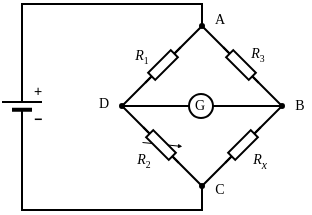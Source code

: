 <mxfile version="21.3.6" type="device">
  <diagram name="Page-1" id="r4PCnTxxRcRHavYgq4yR">
    <mxGraphModel dx="182" dy="107" grid="0" gridSize="10" guides="1" tooltips="1" connect="1" arrows="1" fold="1" page="1" pageScale="1" pageWidth="827" pageHeight="1169" math="0" shadow="0">
      <root>
        <mxCell id="0" />
        <mxCell id="1" parent="0" />
        <mxCell id="7O3BDqWuoncD80lLXMxI-25" value="" style="group" vertex="1" connectable="0" parent="1">
          <mxGeometry x="320" y="149" width="154" height="103" as="geometry" />
        </mxCell>
        <mxCell id="-Xxs_azRkOscbqEJK34X-1" value="" style="shape=sortShape;perimeter=rhombusPerimeter;whiteSpace=wrap;html=1;" parent="7O3BDqWuoncD80lLXMxI-25" vertex="1">
          <mxGeometry x="60" y="11" width="80" height="80" as="geometry" />
        </mxCell>
        <mxCell id="7O3BDqWuoncD80lLXMxI-22" value="" style="endArrow=block;html=1;rounded=0;endFill=1;endSize=1;startSize=5;strokeWidth=0.5;" edge="1" parent="7O3BDqWuoncD80lLXMxI-25">
          <mxGeometry width="50" height="50" relative="1" as="geometry">
            <mxPoint x="70" y="69" as="sourcePoint" />
            <mxPoint x="90" y="71" as="targetPoint" />
          </mxGeometry>
        </mxCell>
        <mxCell id="-Xxs_azRkOscbqEJK34X-14" style="edgeStyle=orthogonalEdgeStyle;rounded=0;orthogonalLoop=1;jettySize=auto;html=1;exitX=0.5;exitY=1;exitDx=0;exitDy=0;endArrow=none;endFill=0;" parent="7O3BDqWuoncD80lLXMxI-25" source="-Xxs_azRkOscbqEJK34X-1" edge="1">
          <mxGeometry relative="1" as="geometry">
            <mxPoint x="10" y="53" as="targetPoint" />
            <Array as="points">
              <mxPoint x="100" y="103" />
              <mxPoint x="10" y="103" />
            </Array>
          </mxGeometry>
        </mxCell>
        <mxCell id="-Xxs_azRkOscbqEJK34X-16" style="edgeStyle=orthogonalEdgeStyle;rounded=0;orthogonalLoop=1;jettySize=auto;html=1;exitX=0.5;exitY=0;exitDx=0;exitDy=0;endArrow=none;endFill=0;" parent="7O3BDqWuoncD80lLXMxI-25" source="-Xxs_azRkOscbqEJK34X-1" edge="1">
          <mxGeometry relative="1" as="geometry">
            <mxPoint x="10" y="49" as="targetPoint" />
            <Array as="points">
              <mxPoint x="100" />
              <mxPoint x="10" />
            </Array>
          </mxGeometry>
        </mxCell>
        <mxCell id="-Xxs_azRkOscbqEJK34X-4" value="" style="endArrow=none;html=1;rounded=0;" parent="7O3BDqWuoncD80lLXMxI-25" edge="1">
          <mxGeometry width="50" height="50" relative="1" as="geometry">
            <mxPoint x="20" y="49" as="sourcePoint" />
            <mxPoint y="49" as="targetPoint" />
          </mxGeometry>
        </mxCell>
        <mxCell id="-Xxs_azRkOscbqEJK34X-5" value="" style="endArrow=none;html=1;rounded=0;jumpSize=3;endSize=3;strokeWidth=2;" parent="7O3BDqWuoncD80lLXMxI-25" edge="1">
          <mxGeometry width="50" height="50" relative="1" as="geometry">
            <mxPoint x="15" y="52.88" as="sourcePoint" />
            <mxPoint x="5" y="52.88" as="targetPoint" />
          </mxGeometry>
        </mxCell>
        <mxCell id="-Xxs_azRkOscbqEJK34X-23" value="" style="ellipse;whiteSpace=wrap;html=1;aspect=fixed;fillColor=#000000;" parent="7O3BDqWuoncD80lLXMxI-25" vertex="1">
          <mxGeometry x="59" y="50" width="2" height="2" as="geometry" />
        </mxCell>
        <mxCell id="-Xxs_azRkOscbqEJK34X-24" value="" style="ellipse;whiteSpace=wrap;html=1;aspect=fixed;fillColor=#000000;" parent="7O3BDqWuoncD80lLXMxI-25" vertex="1">
          <mxGeometry x="139" y="50" width="2" height="2" as="geometry" />
        </mxCell>
        <mxCell id="-Xxs_azRkOscbqEJK34X-25" value="" style="ellipse;whiteSpace=wrap;html=1;aspect=fixed;fillColor=#000000;" parent="7O3BDqWuoncD80lLXMxI-25" vertex="1">
          <mxGeometry x="99" y="90" width="2" height="2" as="geometry" />
        </mxCell>
        <mxCell id="-Xxs_azRkOscbqEJK34X-26" value="" style="ellipse;whiteSpace=wrap;html=1;aspect=fixed;fillColor=#000000;" parent="7O3BDqWuoncD80lLXMxI-25" vertex="1">
          <mxGeometry x="99" y="10" width="2" height="2" as="geometry" />
        </mxCell>
        <mxCell id="-Xxs_azRkOscbqEJK34X-29" value="&lt;font style=&quot;font-size: 7px;&quot;&gt;+&lt;/font&gt;" style="text;html=1;strokeColor=none;fillColor=none;align=center;verticalAlign=middle;whiteSpace=wrap;rounded=0;" parent="7O3BDqWuoncD80lLXMxI-25" vertex="1">
          <mxGeometry x="13" y="36" width="10" height="11" as="geometry" />
        </mxCell>
        <mxCell id="-Xxs_azRkOscbqEJK34X-30" value="&lt;font style=&quot;font-size: 7px;&quot;&gt;&lt;b&gt;−&lt;/b&gt;&lt;/font&gt;" style="text;html=1;strokeColor=none;fillColor=none;align=center;verticalAlign=middle;whiteSpace=wrap;rounded=0;" parent="7O3BDqWuoncD80lLXMxI-25" vertex="1">
          <mxGeometry x="13" y="50" width="10" height="11" as="geometry" />
        </mxCell>
        <mxCell id="-Xxs_azRkOscbqEJK34X-31" value="&lt;font face=&quot;Times New Roman&quot; style=&quot;&quot;&gt;&lt;i style=&quot;font-size: 7px;&quot;&gt;R&lt;/i&gt;&lt;font style=&quot;font-size: 5.833px;&quot;&gt;&lt;sub&gt;1&lt;/sub&gt;&lt;/font&gt;&lt;/font&gt;" style="text;html=1;strokeColor=none;fillColor=none;align=center;verticalAlign=middle;whiteSpace=wrap;rounded=0;" parent="7O3BDqWuoncD80lLXMxI-25" vertex="1">
          <mxGeometry x="65" y="18" width="10" height="11" as="geometry" />
        </mxCell>
        <mxCell id="-Xxs_azRkOscbqEJK34X-32" value="&lt;font face=&quot;Times New Roman&quot; style=&quot;&quot;&gt;&lt;span style=&quot;font-style: italic; font-size: 7px;&quot;&gt;R&lt;/span&gt;&lt;font style=&quot;font-size: 5.833px;&quot;&gt;&lt;sub&gt;2&lt;/sub&gt;&lt;/font&gt;&lt;/font&gt;" style="text;html=1;strokeColor=none;fillColor=none;align=center;verticalAlign=middle;whiteSpace=wrap;rounded=0;" parent="7O3BDqWuoncD80lLXMxI-25" vertex="1">
          <mxGeometry x="66" y="70" width="10" height="11" as="geometry" />
        </mxCell>
        <mxCell id="-Xxs_azRkOscbqEJK34X-33" value="&lt;font face=&quot;Times New Roman&quot; style=&quot;&quot;&gt;&lt;i style=&quot;font-size: 7px;&quot;&gt;R&lt;/i&gt;&lt;span style=&quot;font-size: 5.833px;&quot;&gt;&lt;sub&gt;3&lt;/sub&gt;&lt;/span&gt;&lt;/font&gt;" style="text;html=1;strokeColor=none;fillColor=none;align=center;verticalAlign=middle;whiteSpace=wrap;rounded=0;" parent="7O3BDqWuoncD80lLXMxI-25" vertex="1">
          <mxGeometry x="123" y="17" width="10" height="11" as="geometry" />
        </mxCell>
        <mxCell id="-Xxs_azRkOscbqEJK34X-34" value="&lt;font face=&quot;Times New Roman&quot; style=&quot;&quot;&gt;&lt;span style=&quot;font-style: italic; font-size: 7px;&quot;&gt;R&lt;/span&gt;&lt;span style=&quot;font-size: 7px;&quot;&gt;&lt;sub&gt;&lt;i&gt;x&lt;/i&gt;&lt;/sub&gt;&lt;/span&gt;&lt;/font&gt;" style="text;html=1;strokeColor=none;fillColor=none;align=center;verticalAlign=middle;whiteSpace=wrap;rounded=0;" parent="7O3BDqWuoncD80lLXMxI-25" vertex="1">
          <mxGeometry x="124" y="70" width="10" height="11" as="geometry" />
        </mxCell>
        <mxCell id="-Xxs_azRkOscbqEJK34X-35" value="&lt;font face=&quot;Times New Roman&quot;&gt;&lt;span style=&quot;font-size: 7px;&quot;&gt;A&lt;/span&gt;&lt;/font&gt;" style="text;html=1;strokeColor=none;fillColor=none;align=center;verticalAlign=middle;whiteSpace=wrap;rounded=0;" parent="7O3BDqWuoncD80lLXMxI-25" vertex="1">
          <mxGeometry x="104" width="10" height="11" as="geometry" />
        </mxCell>
        <mxCell id="-Xxs_azRkOscbqEJK34X-36" value="&lt;font face=&quot;Times New Roman&quot;&gt;&lt;span style=&quot;font-size: 7px;&quot;&gt;B&lt;/span&gt;&lt;/font&gt;" style="text;html=1;strokeColor=none;fillColor=none;align=center;verticalAlign=middle;whiteSpace=wrap;rounded=0;" parent="7O3BDqWuoncD80lLXMxI-25" vertex="1">
          <mxGeometry x="144" y="43" width="10" height="11" as="geometry" />
        </mxCell>
        <mxCell id="-Xxs_azRkOscbqEJK34X-37" value="&lt;font face=&quot;Times New Roman&quot;&gt;&lt;span style=&quot;font-size: 7px;&quot;&gt;C&lt;/span&gt;&lt;/font&gt;" style="text;html=1;strokeColor=none;fillColor=none;align=center;verticalAlign=middle;whiteSpace=wrap;rounded=0;" parent="7O3BDqWuoncD80lLXMxI-25" vertex="1">
          <mxGeometry x="104" y="85.5" width="10" height="11" as="geometry" />
        </mxCell>
        <mxCell id="-Xxs_azRkOscbqEJK34X-38" value="&lt;font face=&quot;Times New Roman&quot;&gt;&lt;span style=&quot;font-size: 7px;&quot;&gt;D&lt;/span&gt;&lt;/font&gt;" style="text;html=1;strokeColor=none;fillColor=none;align=center;verticalAlign=middle;whiteSpace=wrap;rounded=0;" parent="7O3BDqWuoncD80lLXMxI-25" vertex="1">
          <mxGeometry x="46" y="42" width="10" height="11" as="geometry" />
        </mxCell>
        <mxCell id="7O3BDqWuoncD80lLXMxI-11" value="" style="pointerEvents=1;verticalLabelPosition=bottom;shadow=0;dashed=0;align=center;html=1;verticalAlign=top;shape=mxgraph.electrical.resistors.resistor_1;rotation=45;fillColor=#FFFFFF;" vertex="1" parent="7O3BDqWuoncD80lLXMxI-25">
          <mxGeometry x="67" y="68" width="25" height="5" as="geometry" />
        </mxCell>
        <mxCell id="7O3BDqWuoncD80lLXMxI-12" value="" style="pointerEvents=1;verticalLabelPosition=bottom;shadow=0;dashed=0;align=center;html=1;verticalAlign=top;shape=mxgraph.electrical.resistors.resistor_1;rotation=-45;" vertex="1" parent="7O3BDqWuoncD80lLXMxI-25">
          <mxGeometry x="108" y="68" width="25" height="5" as="geometry" />
        </mxCell>
        <mxCell id="7O3BDqWuoncD80lLXMxI-15" value="" style="pointerEvents=1;verticalLabelPosition=bottom;shadow=0;dashed=0;align=center;html=1;verticalAlign=top;shape=mxgraph.electrical.resistors.resistor_1;rotation=-45;" vertex="1" parent="7O3BDqWuoncD80lLXMxI-25">
          <mxGeometry x="68" y="28" width="25" height="5" as="geometry" />
        </mxCell>
        <mxCell id="7O3BDqWuoncD80lLXMxI-16" value="" style="pointerEvents=1;verticalLabelPosition=bottom;shadow=0;dashed=0;align=center;html=1;verticalAlign=top;shape=mxgraph.electrical.resistors.resistor_1;rotation=45;" vertex="1" parent="7O3BDqWuoncD80lLXMxI-25">
          <mxGeometry x="107" y="28" width="25" height="5" as="geometry" />
        </mxCell>
        <mxCell id="7O3BDqWuoncD80lLXMxI-24" value="" style="group" vertex="1" connectable="0" parent="7O3BDqWuoncD80lLXMxI-25">
          <mxGeometry x="93.5" y="43" width="12" height="14" as="geometry" />
        </mxCell>
        <mxCell id="-Xxs_azRkOscbqEJK34X-17" value="" style="ellipse;whiteSpace=wrap;html=1;aspect=fixed;" parent="7O3BDqWuoncD80lLXMxI-24" vertex="1">
          <mxGeometry y="2" width="12" height="12" as="geometry" />
        </mxCell>
        <mxCell id="-Xxs_azRkOscbqEJK34X-39" value="&lt;font face=&quot;Times New Roman&quot;&gt;&lt;span style=&quot;font-size: 7px;&quot;&gt;G&lt;/span&gt;&lt;/font&gt;" style="text;html=1;strokeColor=none;fillColor=none;align=center;verticalAlign=middle;whiteSpace=wrap;rounded=0;" parent="7O3BDqWuoncD80lLXMxI-24" vertex="1">
          <mxGeometry x="0.9" y="0.5" width="10" height="11" as="geometry" />
        </mxCell>
      </root>
    </mxGraphModel>
  </diagram>
</mxfile>
